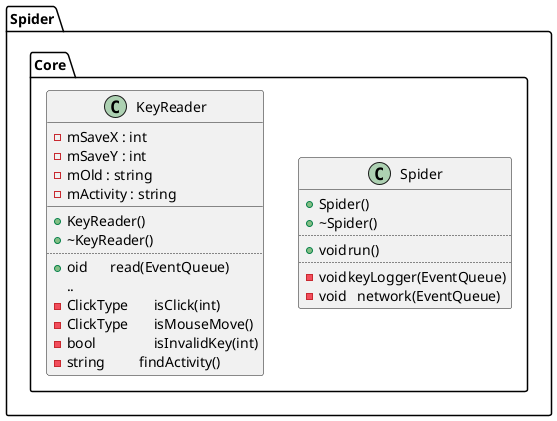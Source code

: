 @startuml

namespace Spider {

namespace Core {

    class Spider {
        +Spider()
        +~Spider()
        ..
 		+void	run()
 		..
 		-void	keyLogger(EventQueue)
 		-void   network(EventQueue)
 	}

 	class   KeyReader {
 	    -mSaveX : int
 	    -mSaveY : int
 	    -mOld : string
 	    -mActivity : string
 	    __
 	    +KeyReader()
 	    +~KeyReader()
 	    ..
        +oid 	    read(EventQueue)
        ..
        -ClickType	isClick(int)
        -ClickType	isMouseMove()
        -bool		isInvalidKey(int)
        -string	    findActivity()
 	}
}

}

@enduml